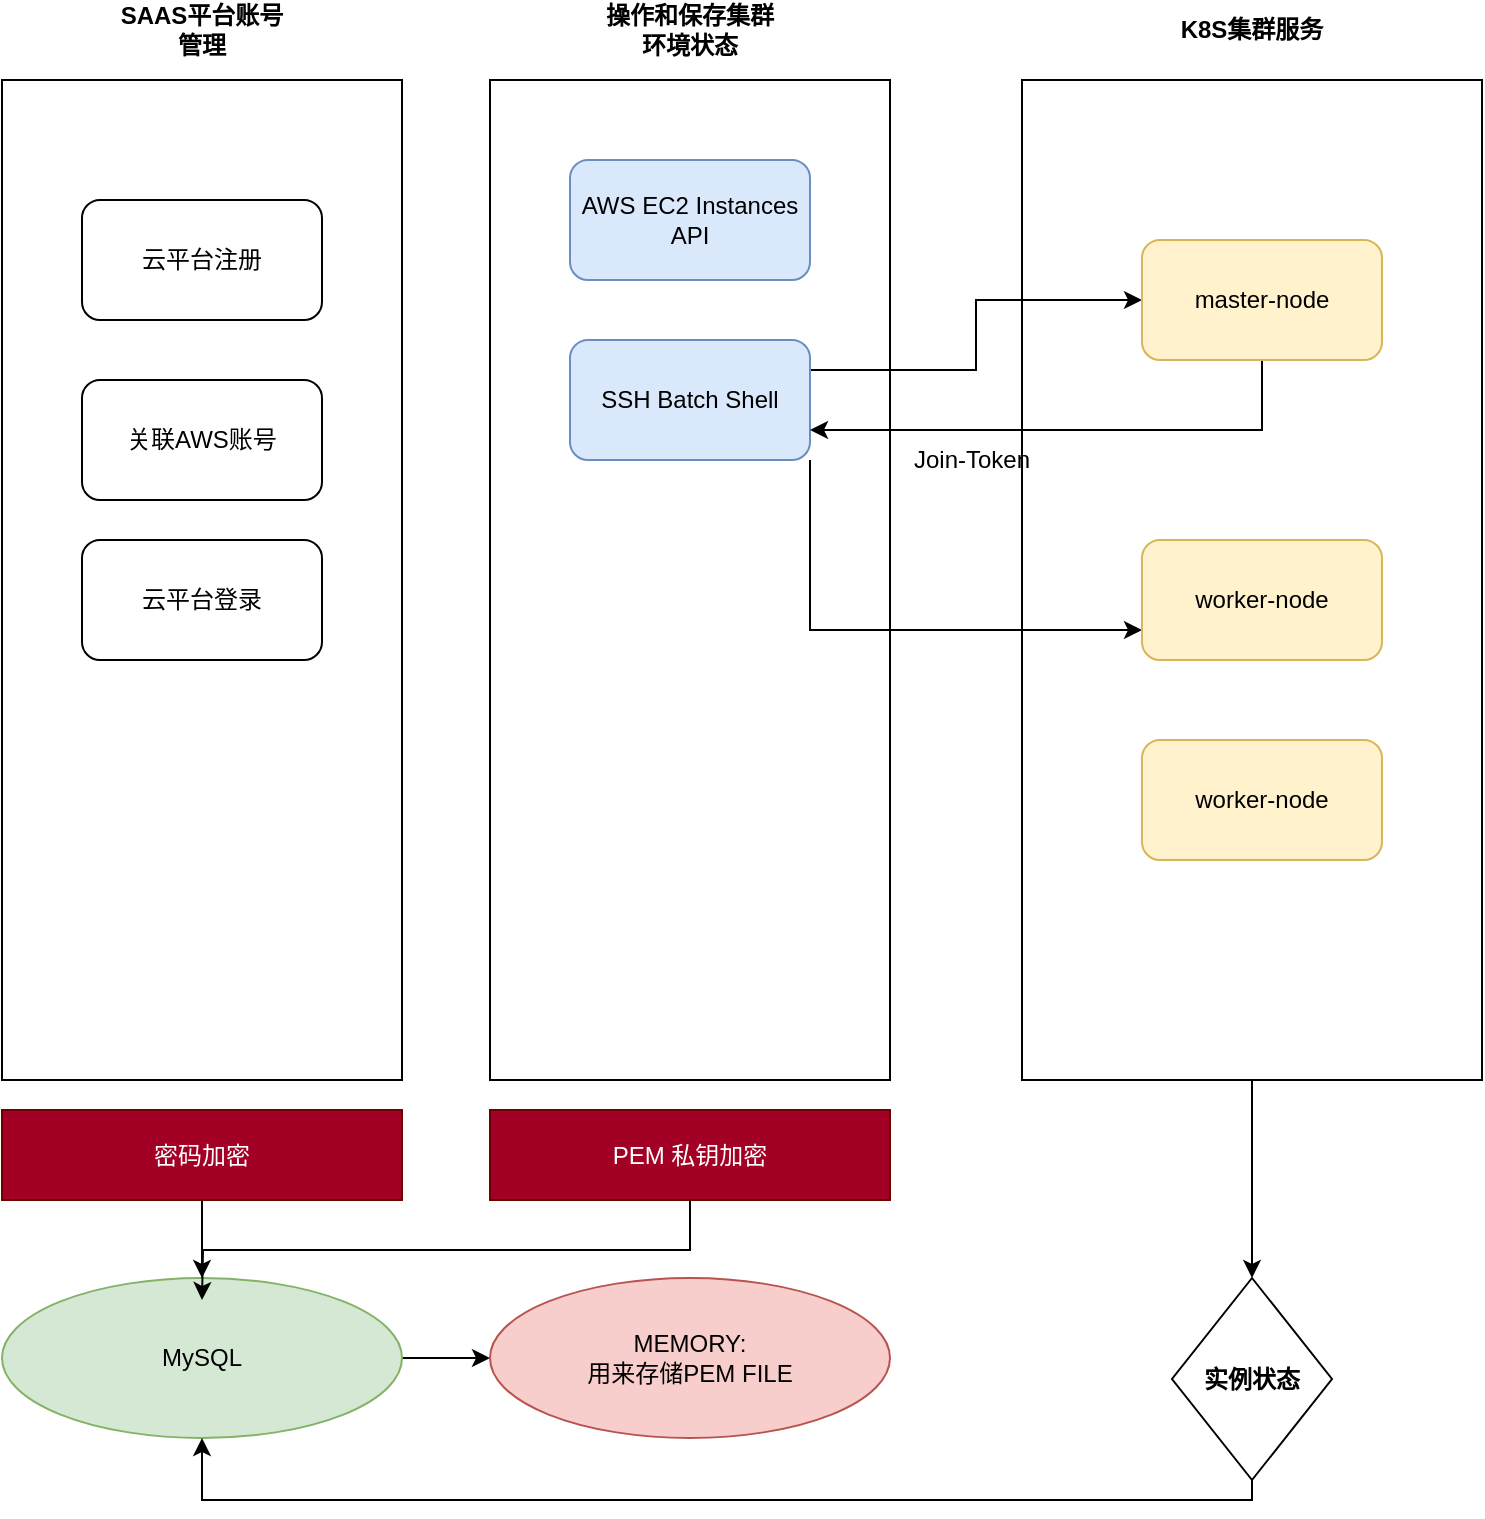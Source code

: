 <mxfile version="22.1.2" type="device">
  <diagram name="第 1 页" id="GCMKtxB8-V5H0FXH4J7n">
    <mxGraphModel dx="1036" dy="614" grid="1" gridSize="10" guides="1" tooltips="1" connect="1" arrows="1" fold="1" page="1" pageScale="1" pageWidth="827" pageHeight="1169" math="0" shadow="0">
      <root>
        <mxCell id="0" />
        <mxCell id="1" parent="0" />
        <mxCell id="qsSst0Khtvmxz1G9zZ7n-33" style="edgeStyle=orthogonalEdgeStyle;rounded=0;orthogonalLoop=1;jettySize=auto;html=1;exitX=0.5;exitY=1;exitDx=0;exitDy=0;" edge="1" parent="1" source="qsSst0Khtvmxz1G9zZ7n-26" target="qsSst0Khtvmxz1G9zZ7n-32">
          <mxGeometry relative="1" as="geometry" />
        </mxCell>
        <mxCell id="qsSst0Khtvmxz1G9zZ7n-26" value="" style="rounded=0;whiteSpace=wrap;html=1;" vertex="1" parent="1">
          <mxGeometry x="640" y="70" width="230" height="500" as="geometry" />
        </mxCell>
        <mxCell id="qsSst0Khtvmxz1G9zZ7n-21" value="" style="rounded=0;whiteSpace=wrap;html=1;" vertex="1" parent="1">
          <mxGeometry x="130" y="70" width="200" height="500" as="geometry" />
        </mxCell>
        <mxCell id="qsSst0Khtvmxz1G9zZ7n-17" value="" style="rounded=0;whiteSpace=wrap;html=1;" vertex="1" parent="1">
          <mxGeometry x="374" y="70" width="200" height="500" as="geometry" />
        </mxCell>
        <mxCell id="qsSst0Khtvmxz1G9zZ7n-1" value="云平台注册" style="rounded=1;whiteSpace=wrap;html=1;" vertex="1" parent="1">
          <mxGeometry x="170" y="130" width="120" height="60" as="geometry" />
        </mxCell>
        <mxCell id="qsSst0Khtvmxz1G9zZ7n-2" value="云平台登录" style="rounded=1;whiteSpace=wrap;html=1;" vertex="1" parent="1">
          <mxGeometry x="170" y="300" width="120" height="60" as="geometry" />
        </mxCell>
        <mxCell id="qsSst0Khtvmxz1G9zZ7n-3" value="关联AWS账号" style="rounded=1;whiteSpace=wrap;html=1;" vertex="1" parent="1">
          <mxGeometry x="170" y="220" width="120" height="60" as="geometry" />
        </mxCell>
        <mxCell id="qsSst0Khtvmxz1G9zZ7n-4" value="AWS EC2 Instances API" style="rounded=1;whiteSpace=wrap;html=1;fillColor=#dae8fc;strokeColor=#6c8ebf;" vertex="1" parent="1">
          <mxGeometry x="414" y="110" width="120" height="60" as="geometry" />
        </mxCell>
        <mxCell id="qsSst0Khtvmxz1G9zZ7n-8" style="edgeStyle=orthogonalEdgeStyle;rounded=0;orthogonalLoop=1;jettySize=auto;html=1;exitX=1;exitY=0.25;exitDx=0;exitDy=0;" edge="1" parent="1" source="qsSst0Khtvmxz1G9zZ7n-5" target="qsSst0Khtvmxz1G9zZ7n-6">
          <mxGeometry relative="1" as="geometry" />
        </mxCell>
        <mxCell id="qsSst0Khtvmxz1G9zZ7n-9" style="edgeStyle=orthogonalEdgeStyle;rounded=0;orthogonalLoop=1;jettySize=auto;html=1;exitX=1;exitY=1;exitDx=0;exitDy=0;entryX=0;entryY=0.75;entryDx=0;entryDy=0;" edge="1" parent="1" source="qsSst0Khtvmxz1G9zZ7n-5" target="qsSst0Khtvmxz1G9zZ7n-7">
          <mxGeometry relative="1" as="geometry" />
        </mxCell>
        <mxCell id="qsSst0Khtvmxz1G9zZ7n-5" value="SSH Batch Shell" style="rounded=1;whiteSpace=wrap;html=1;fillColor=#dae8fc;strokeColor=#6c8ebf;" vertex="1" parent="1">
          <mxGeometry x="414" y="200" width="120" height="60" as="geometry" />
        </mxCell>
        <mxCell id="qsSst0Khtvmxz1G9zZ7n-15" style="edgeStyle=orthogonalEdgeStyle;rounded=0;orthogonalLoop=1;jettySize=auto;html=1;exitX=0.5;exitY=1;exitDx=0;exitDy=0;entryX=1;entryY=0.75;entryDx=0;entryDy=0;" edge="1" parent="1" source="qsSst0Khtvmxz1G9zZ7n-6" target="qsSst0Khtvmxz1G9zZ7n-5">
          <mxGeometry relative="1" as="geometry" />
        </mxCell>
        <mxCell id="qsSst0Khtvmxz1G9zZ7n-6" value="master-node" style="rounded=1;whiteSpace=wrap;html=1;fillColor=#fff2cc;strokeColor=#d6b656;" vertex="1" parent="1">
          <mxGeometry x="700" y="150" width="120" height="60" as="geometry" />
        </mxCell>
        <mxCell id="qsSst0Khtvmxz1G9zZ7n-7" value="worker-node" style="rounded=1;whiteSpace=wrap;html=1;fillColor=#fff2cc;strokeColor=#d6b656;" vertex="1" parent="1">
          <mxGeometry x="700" y="300" width="120" height="60" as="geometry" />
        </mxCell>
        <mxCell id="qsSst0Khtvmxz1G9zZ7n-11" value="Join-Token" style="text;html=1;strokeColor=none;fillColor=none;align=center;verticalAlign=middle;whiteSpace=wrap;rounded=0;" vertex="1" parent="1">
          <mxGeometry x="560" y="260" width="110" as="geometry" />
        </mxCell>
        <mxCell id="qsSst0Khtvmxz1G9zZ7n-13" style="edgeStyle=orthogonalEdgeStyle;rounded=0;orthogonalLoop=1;jettySize=auto;html=1;exitX=0.5;exitY=1;exitDx=0;exitDy=0;" edge="1" parent="1" source="qsSst0Khtvmxz1G9zZ7n-6" target="qsSst0Khtvmxz1G9zZ7n-6">
          <mxGeometry relative="1" as="geometry" />
        </mxCell>
        <mxCell id="qsSst0Khtvmxz1G9zZ7n-18" value="worker-node" style="rounded=1;whiteSpace=wrap;html=1;fillColor=#fff2cc;strokeColor=#d6b656;" vertex="1" parent="1">
          <mxGeometry x="700" y="400" width="120" height="60" as="geometry" />
        </mxCell>
        <mxCell id="qsSst0Khtvmxz1G9zZ7n-37" style="edgeStyle=orthogonalEdgeStyle;rounded=0;orthogonalLoop=1;jettySize=auto;html=1;exitX=1;exitY=0.5;exitDx=0;exitDy=0;" edge="1" parent="1" source="qsSst0Khtvmxz1G9zZ7n-22" target="qsSst0Khtvmxz1G9zZ7n-23">
          <mxGeometry relative="1" as="geometry" />
        </mxCell>
        <mxCell id="qsSst0Khtvmxz1G9zZ7n-22" value="MySQL" style="ellipse;whiteSpace=wrap;html=1;fillColor=#d5e8d4;strokeColor=#82b366;" vertex="1" parent="1">
          <mxGeometry x="130" y="669" width="200" height="80" as="geometry" />
        </mxCell>
        <mxCell id="qsSst0Khtvmxz1G9zZ7n-23" value="MEMORY:&lt;br&gt;用来存储PEM FILE" style="ellipse;whiteSpace=wrap;html=1;fillColor=#f8cecc;strokeColor=#b85450;" vertex="1" parent="1">
          <mxGeometry x="374" y="669" width="200" height="80" as="geometry" />
        </mxCell>
        <mxCell id="qsSst0Khtvmxz1G9zZ7n-27" value="K8S集群服务" style="text;html=1;strokeColor=none;fillColor=none;align=center;verticalAlign=middle;whiteSpace=wrap;rounded=0;fontStyle=1" vertex="1" parent="1">
          <mxGeometry x="710" y="30" width="90" height="30" as="geometry" />
        </mxCell>
        <mxCell id="qsSst0Khtvmxz1G9zZ7n-28" value="操作和保存集群环境状态" style="text;html=1;strokeColor=none;fillColor=none;align=center;verticalAlign=middle;whiteSpace=wrap;rounded=0;fontStyle=1" vertex="1" parent="1">
          <mxGeometry x="429" y="30" width="90" height="30" as="geometry" />
        </mxCell>
        <mxCell id="qsSst0Khtvmxz1G9zZ7n-29" value="SAAS平台账号管理" style="text;html=1;strokeColor=none;fillColor=none;align=center;verticalAlign=middle;whiteSpace=wrap;rounded=0;fontStyle=1" vertex="1" parent="1">
          <mxGeometry x="185" y="30" width="90" height="30" as="geometry" />
        </mxCell>
        <mxCell id="qsSst0Khtvmxz1G9zZ7n-35" style="edgeStyle=orthogonalEdgeStyle;rounded=0;orthogonalLoop=1;jettySize=auto;html=1;exitX=0.5;exitY=1;exitDx=0;exitDy=0;entryX=0.5;entryY=0;entryDx=0;entryDy=0;" edge="1" parent="1" source="qsSst0Khtvmxz1G9zZ7n-30" target="qsSst0Khtvmxz1G9zZ7n-22">
          <mxGeometry relative="1" as="geometry" />
        </mxCell>
        <mxCell id="qsSst0Khtvmxz1G9zZ7n-30" value="密码加密" style="rounded=0;whiteSpace=wrap;html=1;fillColor=#a20025;fontColor=#ffffff;strokeColor=#6F0000;" vertex="1" parent="1">
          <mxGeometry x="130" y="585" width="200" height="45" as="geometry" />
        </mxCell>
        <mxCell id="qsSst0Khtvmxz1G9zZ7n-36" style="edgeStyle=orthogonalEdgeStyle;rounded=0;orthogonalLoop=1;jettySize=auto;html=1;exitX=0.5;exitY=1;exitDx=0;exitDy=0;" edge="1" parent="1" source="qsSst0Khtvmxz1G9zZ7n-31">
          <mxGeometry relative="1" as="geometry">
            <mxPoint x="230" y="680" as="targetPoint" />
          </mxGeometry>
        </mxCell>
        <mxCell id="qsSst0Khtvmxz1G9zZ7n-31" value="PEM 私钥加密" style="rounded=0;whiteSpace=wrap;html=1;fillColor=#a20025;fontColor=#ffffff;strokeColor=#6F0000;" vertex="1" parent="1">
          <mxGeometry x="374" y="585" width="200" height="45" as="geometry" />
        </mxCell>
        <mxCell id="qsSst0Khtvmxz1G9zZ7n-34" style="edgeStyle=orthogonalEdgeStyle;rounded=0;orthogonalLoop=1;jettySize=auto;html=1;exitX=0;exitY=0.5;exitDx=0;exitDy=0;" edge="1" parent="1" source="qsSst0Khtvmxz1G9zZ7n-32" target="qsSst0Khtvmxz1G9zZ7n-22">
          <mxGeometry relative="1" as="geometry">
            <Array as="points">
              <mxPoint x="755" y="720" />
              <mxPoint x="755" y="780" />
              <mxPoint x="230" y="780" />
            </Array>
          </mxGeometry>
        </mxCell>
        <mxCell id="qsSst0Khtvmxz1G9zZ7n-32" value="&lt;b&gt;实例状态&lt;/b&gt;" style="rhombus;whiteSpace=wrap;html=1;" vertex="1" parent="1">
          <mxGeometry x="715" y="669" width="80" height="101" as="geometry" />
        </mxCell>
      </root>
    </mxGraphModel>
  </diagram>
</mxfile>
